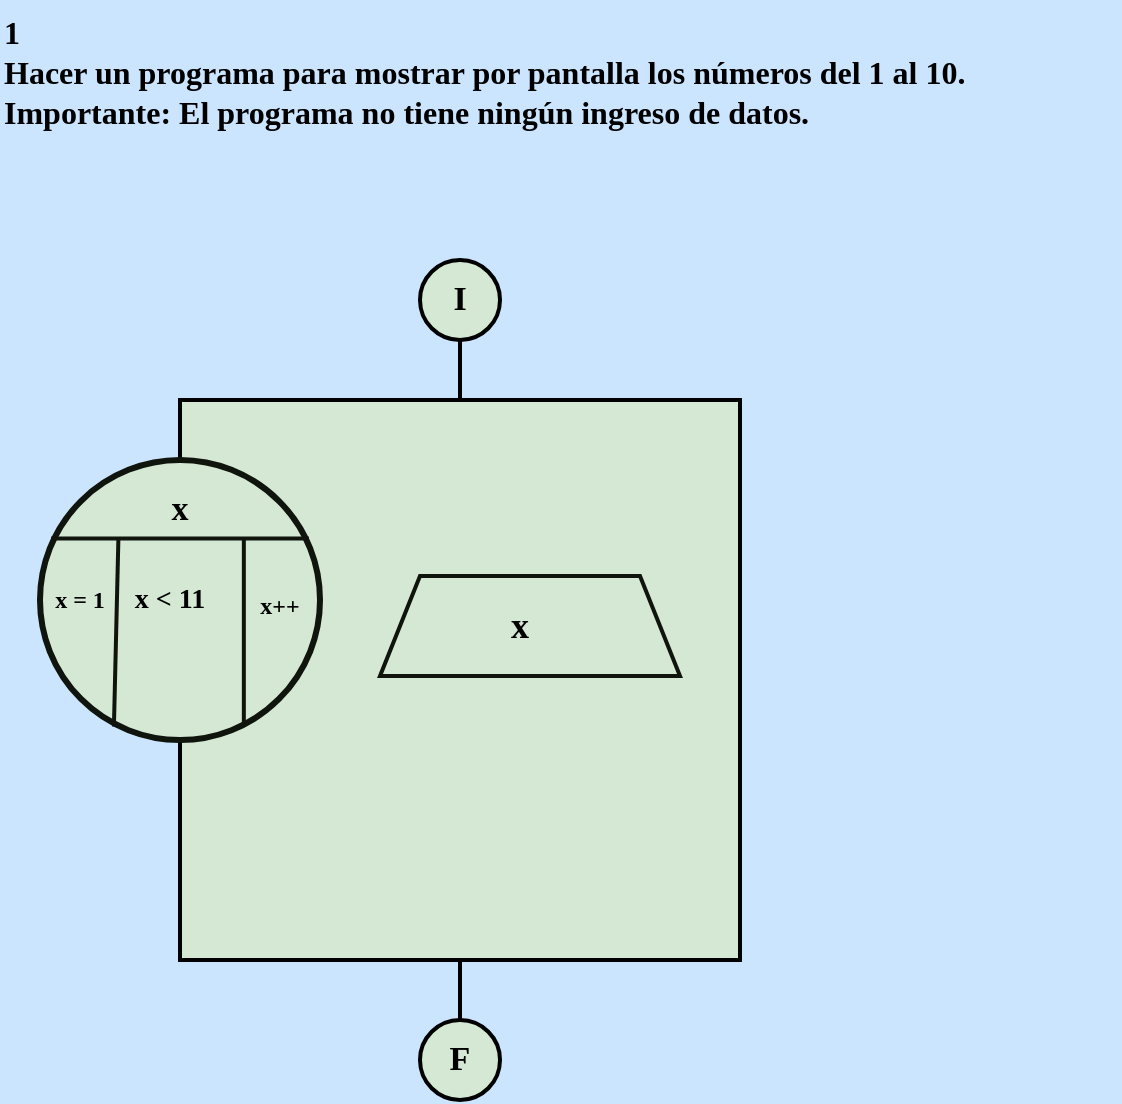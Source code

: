 <mxfile version="24.1.0" type="device">
  <diagram name="Página-1" id="qp8mm3r9K0WYkFT7x3Oe">
    <mxGraphModel dx="1420" dy="830" grid="1" gridSize="10" guides="1" tooltips="1" connect="1" arrows="1" fold="1" page="1" pageScale="1" pageWidth="827" pageHeight="1169" background="#CCE5FF" math="0" shadow="0">
      <root>
        <mxCell id="0" />
        <mxCell id="1" parent="0" />
        <mxCell id="OaPDKYTb59JodhdbdPYT-1" value="&lt;b style=&quot;font-size: 16px;&quot;&gt;&lt;font style=&quot;font-size: 16px;&quot; color=&quot;#000000&quot; face=&quot;Comic Sans MS&quot;&gt;1&lt;br&gt;Hacer un programa para mostrar por pantalla los números del 1 al 10.&lt;br&gt;Importante: El programa no tiene ningún ingreso de datos.&lt;/font&gt;&lt;/b&gt;" style="text;whiteSpace=wrap;html=1;fontFamily=Architects Daughter;fontSource=https%3A%2F%2Ffonts.googleapis.com%2Fcss%3Ffamily%3DArchitects%2BDaughter;" vertex="1" parent="1">
          <mxGeometry x="120" y="20" width="560" height="90" as="geometry" />
        </mxCell>
        <mxCell id="OaPDKYTb59JodhdbdPYT-26" value="" style="group;aspect=fixed;" vertex="1" connectable="0" parent="1">
          <mxGeometry x="140" y="150" width="350" height="420" as="geometry" />
        </mxCell>
        <mxCell id="OaPDKYTb59JodhdbdPYT-3" value="" style="whiteSpace=wrap;html=1;aspect=fixed;rounded=0;labelBackgroundColor=none;strokeColor=#000000;strokeWidth=2;align=center;verticalAlign=middle;fontFamily=Helvetica;fontSize=12;fontColor=default;fillColor=#d5e8d4;container=0;" vertex="1" parent="OaPDKYTb59JodhdbdPYT-26">
          <mxGeometry x="70" y="70" width="280" height="280" as="geometry" />
        </mxCell>
        <mxCell id="OaPDKYTb59JodhdbdPYT-5" value="" style="ellipse;whiteSpace=wrap;html=1;rounded=0;labelBackgroundColor=none;strokeColor=#0F140C;strokeWidth=3;align=center;verticalAlign=middle;fontFamily=Helvetica;fontSize=12;fontColor=default;fillColor=#d5e8d4;container=0;" vertex="1" parent="OaPDKYTb59JodhdbdPYT-26">
          <mxGeometry y="100" width="140.0" height="140.0" as="geometry" />
        </mxCell>
        <mxCell id="OaPDKYTb59JodhdbdPYT-6" value="" style="endArrow=none;html=1;rounded=0;strokeColor=#0F140C;fontFamily=Helvetica;fontSize=12;fontColor=default;fillColor=#B2C9AB;strokeWidth=2;" edge="1" parent="OaPDKYTb59JodhdbdPYT-26">
          <mxGeometry width="50" height="50" relative="1" as="geometry">
            <mxPoint x="134.4" y="139.2" as="sourcePoint" />
            <mxPoint x="5.6" y="139.2" as="targetPoint" />
          </mxGeometry>
        </mxCell>
        <mxCell id="OaPDKYTb59JodhdbdPYT-7" value="" style="endArrow=none;html=1;rounded=0;strokeColor=#0F140C;fontFamily=Helvetica;fontSize=12;fontColor=default;fillColor=#B2C9AB;exitX=0.264;exitY=0.952;exitDx=0;exitDy=0;exitPerimeter=0;strokeWidth=2;" edge="1" parent="OaPDKYTb59JodhdbdPYT-26" source="OaPDKYTb59JodhdbdPYT-5">
          <mxGeometry width="50" height="50" relative="1" as="geometry">
            <mxPoint x="33.6" y="184" as="sourcePoint" />
            <mxPoint x="39.2" y="139.2" as="targetPoint" />
          </mxGeometry>
        </mxCell>
        <mxCell id="OaPDKYTb59JodhdbdPYT-8" value="" style="endArrow=none;html=1;rounded=0;strokeColor=#0F140C;fontFamily=Helvetica;fontSize=12;fontColor=default;fillColor=#B2C9AB;exitX=0.728;exitY=0.948;exitDx=0;exitDy=0;exitPerimeter=0;strokeWidth=2;" edge="1" parent="OaPDKYTb59JodhdbdPYT-26" source="OaPDKYTb59JodhdbdPYT-5">
          <mxGeometry width="50" height="50" relative="1" as="geometry">
            <mxPoint x="84" y="195.2" as="sourcePoint" />
            <mxPoint x="101.92" y="139.2" as="targetPoint" />
          </mxGeometry>
        </mxCell>
        <mxCell id="OaPDKYTb59JodhdbdPYT-19" value="&lt;font face=&quot;Comic Sans MS&quot; color=&quot;#000000&quot;&gt;&lt;span style=&quot;font-size: 17px;&quot;&gt;&lt;b&gt;x&lt;/b&gt;&lt;/span&gt;&lt;/font&gt;" style="text;strokeColor=none;align=center;fillColor=none;html=1;verticalAlign=middle;whiteSpace=wrap;rounded=0;fontFamily=Architects Daughter;fontSource=https://fonts.googleapis.com/css?family=Architects+Daughter;container=0;" vertex="1" parent="OaPDKYTb59JodhdbdPYT-26">
          <mxGeometry x="55" y="110" width="30" height="30" as="geometry" />
        </mxCell>
        <mxCell id="OaPDKYTb59JodhdbdPYT-20" value="&lt;font size=&quot;1&quot; style=&quot;&quot; face=&quot;Comic Sans MS&quot; color=&quot;#000000&quot;&gt;&lt;b style=&quot;font-size: 12px;&quot;&gt;x = 1&lt;/b&gt;&lt;/font&gt;" style="text;strokeColor=none;align=center;fillColor=none;html=1;verticalAlign=middle;whiteSpace=wrap;rounded=0;fontFamily=Architects Daughter;fontSource=https://fonts.googleapis.com/css?family=Architects+Daughter;fontSize=14;container=0;" vertex="1" parent="OaPDKYTb59JodhdbdPYT-26">
          <mxGeometry y="155" width="40" height="30" as="geometry" />
        </mxCell>
        <mxCell id="OaPDKYTb59JodhdbdPYT-21" value="&lt;font size=&quot;1&quot; style=&quot;&quot; face=&quot;Comic Sans MS&quot; color=&quot;#000000&quot;&gt;&lt;b style=&quot;font-size: 12px;&quot;&gt;x++&lt;/b&gt;&lt;/font&gt;" style="text;strokeColor=none;align=center;fillColor=none;html=1;verticalAlign=middle;whiteSpace=wrap;rounded=0;fontFamily=Architects Daughter;fontSource=https://fonts.googleapis.com/css?family=Architects+Daughter;fontSize=14;container=0;" vertex="1" parent="OaPDKYTb59JodhdbdPYT-26">
          <mxGeometry x="100" y="158" width="40" height="30" as="geometry" />
        </mxCell>
        <mxCell id="OaPDKYTb59JodhdbdPYT-22" value="&lt;font size=&quot;1&quot; style=&quot;&quot; face=&quot;Comic Sans MS&quot; color=&quot;#000000&quot;&gt;&lt;b style=&quot;font-size: 14px;&quot;&gt;x &amp;lt; 11&lt;/b&gt;&lt;/font&gt;" style="text;strokeColor=none;align=center;fillColor=none;html=1;verticalAlign=middle;whiteSpace=wrap;rounded=0;fontFamily=Architects Daughter;fontSource=https://fonts.googleapis.com/css?family=Architects+Daughter;fontSize=14;container=0;" vertex="1" parent="OaPDKYTb59JodhdbdPYT-26">
          <mxGeometry x="40" y="155" width="50" height="30" as="geometry" />
        </mxCell>
        <mxCell id="OaPDKYTb59JodhdbdPYT-12" value="" style="strokeWidth=2;html=1;shape=mxgraph.flowchart.start_2;whiteSpace=wrap;rounded=0;labelBackgroundColor=none;strokeColor=#000000;align=center;verticalAlign=middle;fontFamily=Helvetica;fontSize=12;fontColor=default;fillColor=#d5e8d4;container=0;" vertex="1" parent="OaPDKYTb59JodhdbdPYT-26">
          <mxGeometry x="190" width="40" height="40" as="geometry" />
        </mxCell>
        <mxCell id="OaPDKYTb59JodhdbdPYT-14" value="&lt;font color=&quot;#000000&quot; size=&quot;1&quot; face=&quot;Comic Sans MS&quot;&gt;&lt;b style=&quot;font-size: 17px;&quot;&gt;I&lt;/b&gt;&lt;/font&gt;" style="text;strokeColor=none;align=center;fillColor=none;html=1;verticalAlign=middle;whiteSpace=wrap;rounded=0;fontFamily=Architects Daughter;fontSource=https%3A%2F%2Ffonts.googleapis.com%2Fcss%3Ffamily%3DArchitects%2BDaughter;container=0;" vertex="1" parent="OaPDKYTb59JodhdbdPYT-26">
          <mxGeometry x="195" y="5" width="30" height="30" as="geometry" />
        </mxCell>
        <mxCell id="OaPDKYTb59JodhdbdPYT-13" value="" style="strokeWidth=2;html=1;shape=mxgraph.flowchart.start_2;whiteSpace=wrap;rounded=0;labelBackgroundColor=none;strokeColor=#000000;align=center;verticalAlign=middle;fontFamily=Helvetica;fontSize=12;fontColor=default;fillColor=#d5e8d4;container=0;" vertex="1" parent="OaPDKYTb59JodhdbdPYT-26">
          <mxGeometry x="190" y="380" width="40" height="40" as="geometry" />
        </mxCell>
        <mxCell id="OaPDKYTb59JodhdbdPYT-15" value="&lt;font color=&quot;#000000&quot; size=&quot;1&quot; face=&quot;Comic Sans MS&quot;&gt;&lt;b style=&quot;font-size: 17px;&quot;&gt;F&lt;/b&gt;&lt;/font&gt;" style="text;strokeColor=none;align=center;fillColor=none;html=1;verticalAlign=middle;whiteSpace=wrap;rounded=0;fontFamily=Architects Daughter;fontSource=https://fonts.googleapis.com/css?family=Architects+Daughter;container=0;" vertex="1" parent="OaPDKYTb59JodhdbdPYT-26">
          <mxGeometry x="195" y="385" width="30" height="30" as="geometry" />
        </mxCell>
        <mxCell id="OaPDKYTb59JodhdbdPYT-25" value="" style="group;aspect=fixed;" vertex="1" connectable="0" parent="OaPDKYTb59JodhdbdPYT-26">
          <mxGeometry x="170" y="158" width="150" height="50" as="geometry" />
        </mxCell>
        <mxCell id="OaPDKYTb59JodhdbdPYT-23" value="" style="shape=trapezoid;perimeter=trapezoidPerimeter;whiteSpace=wrap;html=1;fixedSize=1;rounded=0;labelBackgroundColor=none;strokeColor=#0F140C;strokeWidth=2;align=center;verticalAlign=middle;fontFamily=Helvetica;fontSize=12;fontColor=default;fillColor=#d5e8d4;" vertex="1" parent="OaPDKYTb59JodhdbdPYT-25">
          <mxGeometry width="150" height="50" as="geometry" />
        </mxCell>
        <mxCell id="OaPDKYTb59JodhdbdPYT-24" value="&lt;font size=&quot;1&quot; face=&quot;Comic Sans MS&quot; color=&quot;#000000&quot; style=&quot;&quot;&gt;&lt;b style=&quot;font-size: 18px;&quot;&gt;x&lt;/b&gt;&lt;/font&gt;" style="text;strokeColor=none;align=center;fillColor=none;html=1;verticalAlign=middle;whiteSpace=wrap;rounded=0;fontFamily=Architects Daughter;fontSource=https%3A%2F%2Ffonts.googleapis.com%2Fcss%3Ffamily%3DArchitects%2BDaughter;" vertex="1" parent="OaPDKYTb59JodhdbdPYT-25">
          <mxGeometry x="40" y="10" width="60" height="30" as="geometry" />
        </mxCell>
        <mxCell id="OaPDKYTb59JodhdbdPYT-28" value="" style="line;strokeWidth=2;direction=south;html=1;hachureGap=4;fontFamily=Architects Daughter;fontSource=https://fonts.googleapis.com/css?family=Architects+Daughter;strokeColor=#000000;" vertex="1" parent="OaPDKYTb59JodhdbdPYT-26">
          <mxGeometry x="205" y="40" width="10" height="30" as="geometry" />
        </mxCell>
        <mxCell id="OaPDKYTb59JodhdbdPYT-27" value="" style="line;strokeWidth=2;direction=south;html=1;hachureGap=4;fontFamily=Architects Daughter;fontSource=https://fonts.googleapis.com/css?family=Architects+Daughter;strokeColor=#000000;" vertex="1" parent="OaPDKYTb59JodhdbdPYT-26">
          <mxGeometry x="205" y="350" width="10" height="30" as="geometry" />
        </mxCell>
      </root>
    </mxGraphModel>
  </diagram>
</mxfile>

